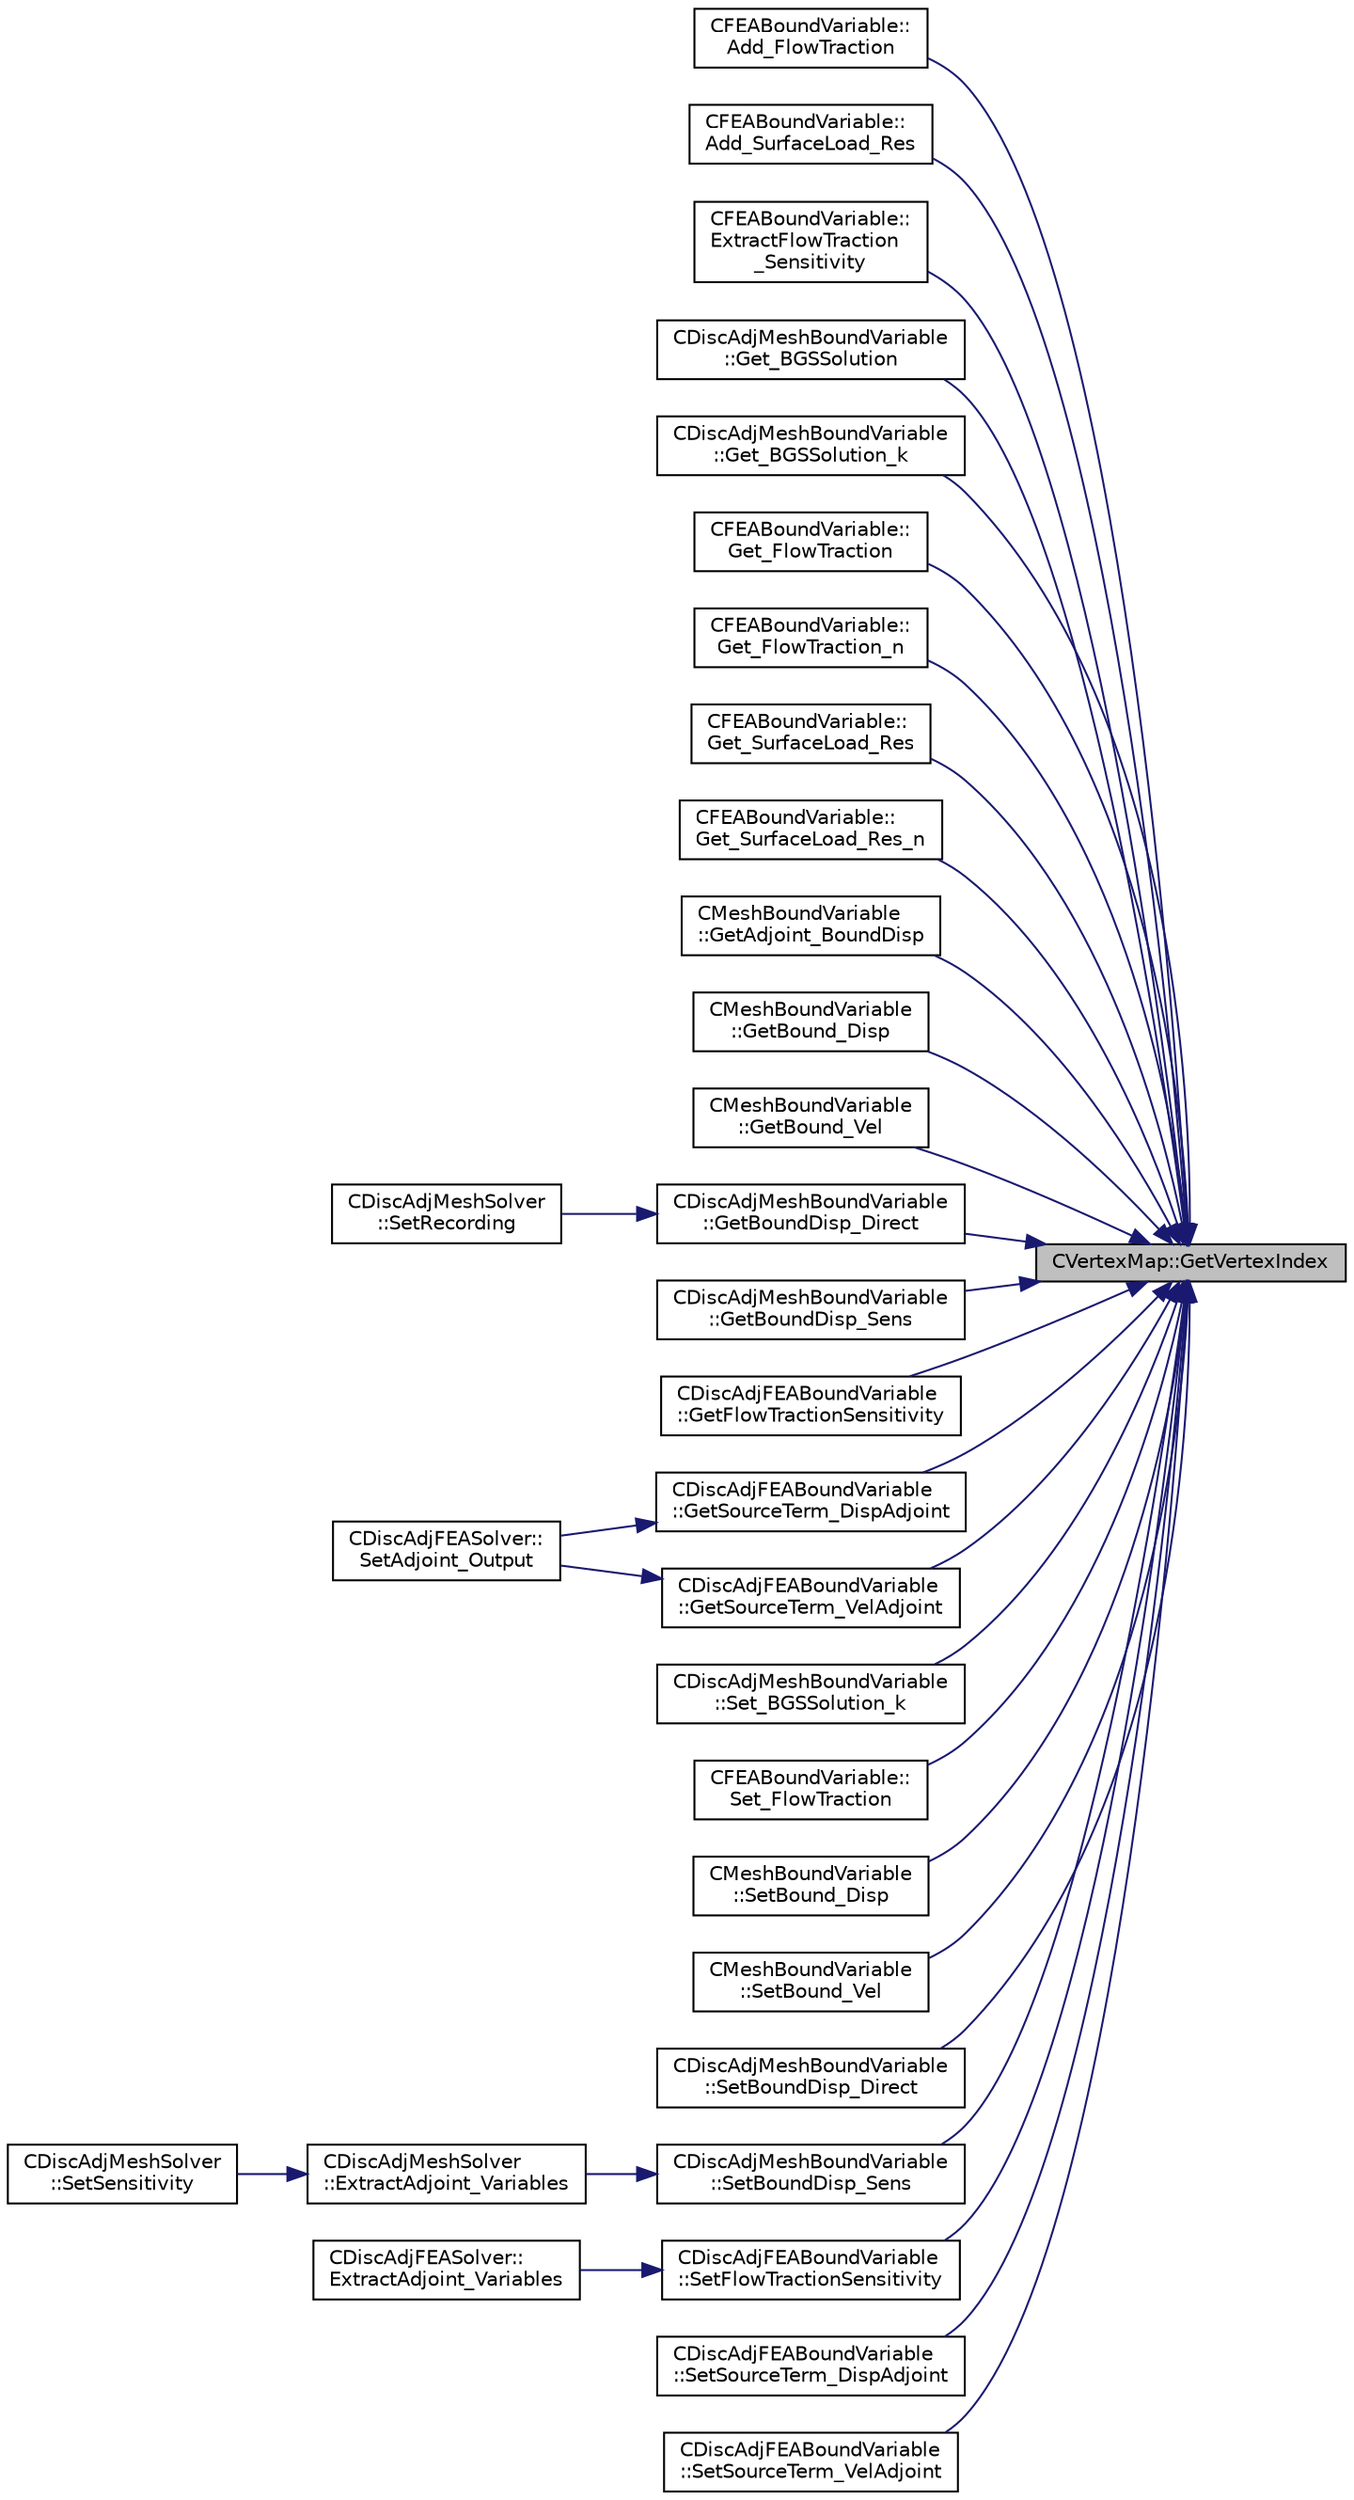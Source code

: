 digraph "CVertexMap::GetVertexIndex"
{
 // LATEX_PDF_SIZE
  edge [fontname="Helvetica",fontsize="10",labelfontname="Helvetica",labelfontsize="10"];
  node [fontname="Helvetica",fontsize="10",shape=record];
  rankdir="RL";
  Node1 [label="CVertexMap::GetVertexIndex",height=0.2,width=0.4,color="black", fillcolor="grey75", style="filled", fontcolor="black",tooltip="Convert a point index to vertex index."];
  Node1 -> Node2 [dir="back",color="midnightblue",fontsize="10",style="solid",fontname="Helvetica"];
  Node2 [label="CFEABoundVariable::\lAdd_FlowTraction",height=0.2,width=0.4,color="black", fillcolor="white", style="filled",URL="$classCFEABoundVariable.html#abd72e1f65466e4e348105f1765e78a43",tooltip="Add a value to the flow traction at a node on the structural side."];
  Node1 -> Node3 [dir="back",color="midnightblue",fontsize="10",style="solid",fontname="Helvetica"];
  Node3 [label="CFEABoundVariable::\lAdd_SurfaceLoad_Res",height=0.2,width=0.4,color="black", fillcolor="white", style="filled",URL="$classCFEABoundVariable.html#a9c6ab921d2f735a52396e59f8b3d86ce",tooltip="Add surface load to the residual term."];
  Node1 -> Node4 [dir="back",color="midnightblue",fontsize="10",style="solid",fontname="Helvetica"];
  Node4 [label="CFEABoundVariable::\lExtractFlowTraction\l_Sensitivity",height=0.2,width=0.4,color="black", fillcolor="white", style="filled",URL="$classCFEABoundVariable.html#a6222a57b4a596545006edc024d5f53df",tooltip="Extract the flow traction derivatives."];
  Node1 -> Node5 [dir="back",color="midnightblue",fontsize="10",style="solid",fontname="Helvetica"];
  Node5 [label="CDiscAdjMeshBoundVariable\l::Get_BGSSolution",height=0.2,width=0.4,color="black", fillcolor="white", style="filled",URL="$classCDiscAdjMeshBoundVariable.html#a00c5d846b94d57694a25b851a1c5d26e",tooltip="Get the value of the BGS solution."];
  Node1 -> Node6 [dir="back",color="midnightblue",fontsize="10",style="solid",fontname="Helvetica"];
  Node6 [label="CDiscAdjMeshBoundVariable\l::Get_BGSSolution_k",height=0.2,width=0.4,color="black", fillcolor="white", style="filled",URL="$classCDiscAdjMeshBoundVariable.html#ac025c6ab73d1b0334df08b7aaffc19cf",tooltip="Get the value of the solution in the previous BGS subiteration."];
  Node1 -> Node7 [dir="back",color="midnightblue",fontsize="10",style="solid",fontname="Helvetica"];
  Node7 [label="CFEABoundVariable::\lGet_FlowTraction",height=0.2,width=0.4,color="black", fillcolor="white", style="filled",URL="$classCFEABoundVariable.html#a94991f4fd1e46d01b6226f9edba65749",tooltip="Get the residual term due to the flow traction."];
  Node1 -> Node8 [dir="back",color="midnightblue",fontsize="10",style="solid",fontname="Helvetica"];
  Node8 [label="CFEABoundVariable::\lGet_FlowTraction_n",height=0.2,width=0.4,color="black", fillcolor="white", style="filled",URL="$classCFEABoundVariable.html#a8cfbd6538201d6a6e0336b63dfe4ab45",tooltip="Retrieve the value of the flow traction from the previous time step."];
  Node1 -> Node9 [dir="back",color="midnightblue",fontsize="10",style="solid",fontname="Helvetica"];
  Node9 [label="CFEABoundVariable::\lGet_SurfaceLoad_Res",height=0.2,width=0.4,color="black", fillcolor="white", style="filled",URL="$classCFEABoundVariable.html#a9f490a87e82792518c424bb915aa3980",tooltip="Get the residual term due to surface load."];
  Node1 -> Node10 [dir="back",color="midnightblue",fontsize="10",style="solid",fontname="Helvetica"];
  Node10 [label="CFEABoundVariable::\lGet_SurfaceLoad_Res_n",height=0.2,width=0.4,color="black", fillcolor="white", style="filled",URL="$classCFEABoundVariable.html#aea75d4c412f20c4ea16089d395f40232",tooltip="Get the surface load from the previous time step."];
  Node1 -> Node11 [dir="back",color="midnightblue",fontsize="10",style="solid",fontname="Helvetica"];
  Node11 [label="CMeshBoundVariable\l::GetAdjoint_BoundDisp",height=0.2,width=0.4,color="black", fillcolor="white", style="filled",URL="$classCMeshBoundVariable.html#aff2e6b542319e85e91878b1e35c67a9a",tooltip="Recover the value of the adjoint of the boundary displacements."];
  Node1 -> Node12 [dir="back",color="midnightblue",fontsize="10",style="solid",fontname="Helvetica"];
  Node12 [label="CMeshBoundVariable\l::GetBound_Disp",height=0.2,width=0.4,color="black", fillcolor="white", style="filled",URL="$classCMeshBoundVariable.html#af899ed57e7c12428ae1c0bdf83a9444c",tooltip="Get the value of the displacement imposed at the boundary."];
  Node1 -> Node13 [dir="back",color="midnightblue",fontsize="10",style="solid",fontname="Helvetica"];
  Node13 [label="CMeshBoundVariable\l::GetBound_Vel",height=0.2,width=0.4,color="black", fillcolor="white", style="filled",URL="$classCMeshBoundVariable.html#a58a769c42e49e72504cf771def89f9c9",tooltip="Get the value of the displacement imposed at the boundary."];
  Node1 -> Node14 [dir="back",color="midnightblue",fontsize="10",style="solid",fontname="Helvetica"];
  Node14 [label="CDiscAdjMeshBoundVariable\l::GetBoundDisp_Direct",height=0.2,width=0.4,color="black", fillcolor="white", style="filled",URL="$classCDiscAdjMeshBoundVariable.html#ae5f0b2d0870466c473e27592298db2cf",tooltip="Get the value of the displacement imposed at the boundary."];
  Node14 -> Node15 [dir="back",color="midnightblue",fontsize="10",style="solid",fontname="Helvetica"];
  Node15 [label="CDiscAdjMeshSolver\l::SetRecording",height=0.2,width=0.4,color="black", fillcolor="white", style="filled",URL="$classCDiscAdjMeshSolver.html#a0e674893dacf5041b24b8b25c6441dce",tooltip="Prepare the solver for a new recording."];
  Node1 -> Node16 [dir="back",color="midnightblue",fontsize="10",style="solid",fontname="Helvetica"];
  Node16 [label="CDiscAdjMeshBoundVariable\l::GetBoundDisp_Sens",height=0.2,width=0.4,color="black", fillcolor="white", style="filled",URL="$classCDiscAdjMeshBoundVariable.html#a4bb307b8440dd28558be3fac40dadf5d",tooltip="Get the value of the sensitivity with respect to the undeformed coordinates."];
  Node1 -> Node17 [dir="back",color="midnightblue",fontsize="10",style="solid",fontname="Helvetica"];
  Node17 [label="CDiscAdjFEABoundVariable\l::GetFlowTractionSensitivity",height=0.2,width=0.4,color="black", fillcolor="white", style="filled",URL="$classCDiscAdjFEABoundVariable.html#a18120c51b0754543d50a341dac83f69c",tooltip="Get the FSI force sensitivity at the node."];
  Node1 -> Node18 [dir="back",color="midnightblue",fontsize="10",style="solid",fontname="Helvetica"];
  Node18 [label="CDiscAdjFEABoundVariable\l::GetSourceTerm_DispAdjoint",height=0.2,width=0.4,color="black", fillcolor="white", style="filled",URL="$classCDiscAdjFEABoundVariable.html#a4024b6541ea8de59eb6dd18990c86b67",tooltip="Get the source term applied into the displacement adjoint coming from external solvers."];
  Node18 -> Node19 [dir="back",color="midnightblue",fontsize="10",style="solid",fontname="Helvetica"];
  Node19 [label="CDiscAdjFEASolver::\lSetAdjoint_Output",height=0.2,width=0.4,color="black", fillcolor="white", style="filled",URL="$classCDiscAdjFEASolver.html#ac7d98d73aae00e73d6035197013f071c",tooltip="Sets the adjoint values of the output of the flow (+turb.) iteration before evaluation of the tape."];
  Node1 -> Node20 [dir="back",color="midnightblue",fontsize="10",style="solid",fontname="Helvetica"];
  Node20 [label="CDiscAdjFEABoundVariable\l::GetSourceTerm_VelAdjoint",height=0.2,width=0.4,color="black", fillcolor="white", style="filled",URL="$classCDiscAdjFEABoundVariable.html#a381a35fda3ac11410e0d6d7fbf3dd4ca",tooltip=" "];
  Node20 -> Node19 [dir="back",color="midnightblue",fontsize="10",style="solid",fontname="Helvetica"];
  Node1 -> Node21 [dir="back",color="midnightblue",fontsize="10",style="solid",fontname="Helvetica"];
  Node21 [label="CDiscAdjMeshBoundVariable\l::Set_BGSSolution_k",height=0.2,width=0.4,color="black", fillcolor="white", style="filled",URL="$classCDiscAdjMeshBoundVariable.html#a60b8bac309a93c6a762922d038e28b7e",tooltip="Get the value of the solution in the previous BGS subiteration."];
  Node1 -> Node22 [dir="back",color="midnightblue",fontsize="10",style="solid",fontname="Helvetica"];
  Node22 [label="CFEABoundVariable::\lSet_FlowTraction",height=0.2,width=0.4,color="black", fillcolor="white", style="filled",URL="$classCFEABoundVariable.html#a3688cf191e2a6d8860f34cf895cc8fe0",tooltip="Set the flow traction at a node on the structural side."];
  Node1 -> Node23 [dir="back",color="midnightblue",fontsize="10",style="solid",fontname="Helvetica"];
  Node23 [label="CMeshBoundVariable\l::SetBound_Disp",height=0.2,width=0.4,color="black", fillcolor="white", style="filled",URL="$classCMeshBoundVariable.html#a23b09c3b5a98487c19e48fb5f8306990",tooltip="Set the boundary displacements."];
  Node1 -> Node24 [dir="back",color="midnightblue",fontsize="10",style="solid",fontname="Helvetica"];
  Node24 [label="CMeshBoundVariable\l::SetBound_Vel",height=0.2,width=0.4,color="black", fillcolor="white", style="filled",URL="$classCMeshBoundVariable.html#ae1aa1e39914c41294dedce2c45a6ea26",tooltip="Set the boundary displacements."];
  Node1 -> Node25 [dir="back",color="midnightblue",fontsize="10",style="solid",fontname="Helvetica"];
  Node25 [label="CDiscAdjMeshBoundVariable\l::SetBoundDisp_Direct",height=0.2,width=0.4,color="black", fillcolor="white", style="filled",URL="$classCDiscAdjMeshBoundVariable.html#a13f4b8fb5133d7ba1b4eafa3960e62b5",tooltip="Set the solution for the boundary displacements."];
  Node1 -> Node26 [dir="back",color="midnightblue",fontsize="10",style="solid",fontname="Helvetica"];
  Node26 [label="CDiscAdjMeshBoundVariable\l::SetBoundDisp_Sens",height=0.2,width=0.4,color="black", fillcolor="white", style="filled",URL="$classCDiscAdjMeshBoundVariable.html#a8073a334beca3aacd2866e3e87eef060",tooltip="Set the value of the sensitivity with respect to the undeformed coordinates."];
  Node26 -> Node27 [dir="back",color="midnightblue",fontsize="10",style="solid",fontname="Helvetica"];
  Node27 [label="CDiscAdjMeshSolver\l::ExtractAdjoint_Variables",height=0.2,width=0.4,color="black", fillcolor="white", style="filled",URL="$classCDiscAdjMeshSolver.html#a3394ab931fd79de9bc93e6c7b86b4c8e",tooltip="A virtual member."];
  Node27 -> Node28 [dir="back",color="midnightblue",fontsize="10",style="solid",fontname="Helvetica"];
  Node28 [label="CDiscAdjMeshSolver\l::SetSensitivity",height=0.2,width=0.4,color="black", fillcolor="white", style="filled",URL="$classCDiscAdjMeshSolver.html#aebbe0bcb0b07daa76d7ea6851125696e",tooltip="Extract and set the geometrical sensitivity."];
  Node1 -> Node29 [dir="back",color="midnightblue",fontsize="10",style="solid",fontname="Helvetica"];
  Node29 [label="CDiscAdjFEABoundVariable\l::SetFlowTractionSensitivity",height=0.2,width=0.4,color="black", fillcolor="white", style="filled",URL="$classCDiscAdjFEABoundVariable.html#a9358dd32f3e5984341f96146dba1f8bd",tooltip="Set the FSI force sensitivity at the node."];
  Node29 -> Node30 [dir="back",color="midnightblue",fontsize="10",style="solid",fontname="Helvetica"];
  Node30 [label="CDiscAdjFEASolver::\lExtractAdjoint_Variables",height=0.2,width=0.4,color="black", fillcolor="white", style="filled",URL="$classCDiscAdjFEASolver.html#ac0e775ba18eb267baf111eb28072e0b9",tooltip="A virtual member."];
  Node1 -> Node31 [dir="back",color="midnightblue",fontsize="10",style="solid",fontname="Helvetica"];
  Node31 [label="CDiscAdjFEABoundVariable\l::SetSourceTerm_DispAdjoint",height=0.2,width=0.4,color="black", fillcolor="white", style="filled",URL="$classCDiscAdjFEABoundVariable.html#a0071123016b4a89f3f41f16bab1418ad",tooltip="Set the source term applied into the displacement adjoint coming from external solvers."];
  Node1 -> Node32 [dir="back",color="midnightblue",fontsize="10",style="solid",fontname="Helvetica"];
  Node32 [label="CDiscAdjFEABoundVariable\l::SetSourceTerm_VelAdjoint",height=0.2,width=0.4,color="black", fillcolor="white", style="filled",URL="$classCDiscAdjFEABoundVariable.html#a41ab83c3e75d39747c4e62b1917ff635",tooltip=" "];
}
